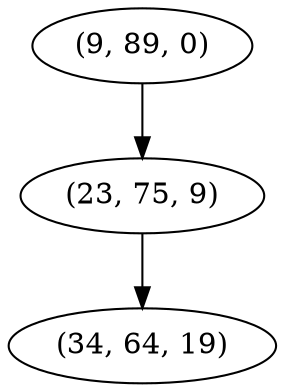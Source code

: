 digraph tree {
    "(9, 89, 0)";
    "(23, 75, 9)";
    "(34, 64, 19)";
    "(9, 89, 0)" -> "(23, 75, 9)";
    "(23, 75, 9)" -> "(34, 64, 19)";
}

